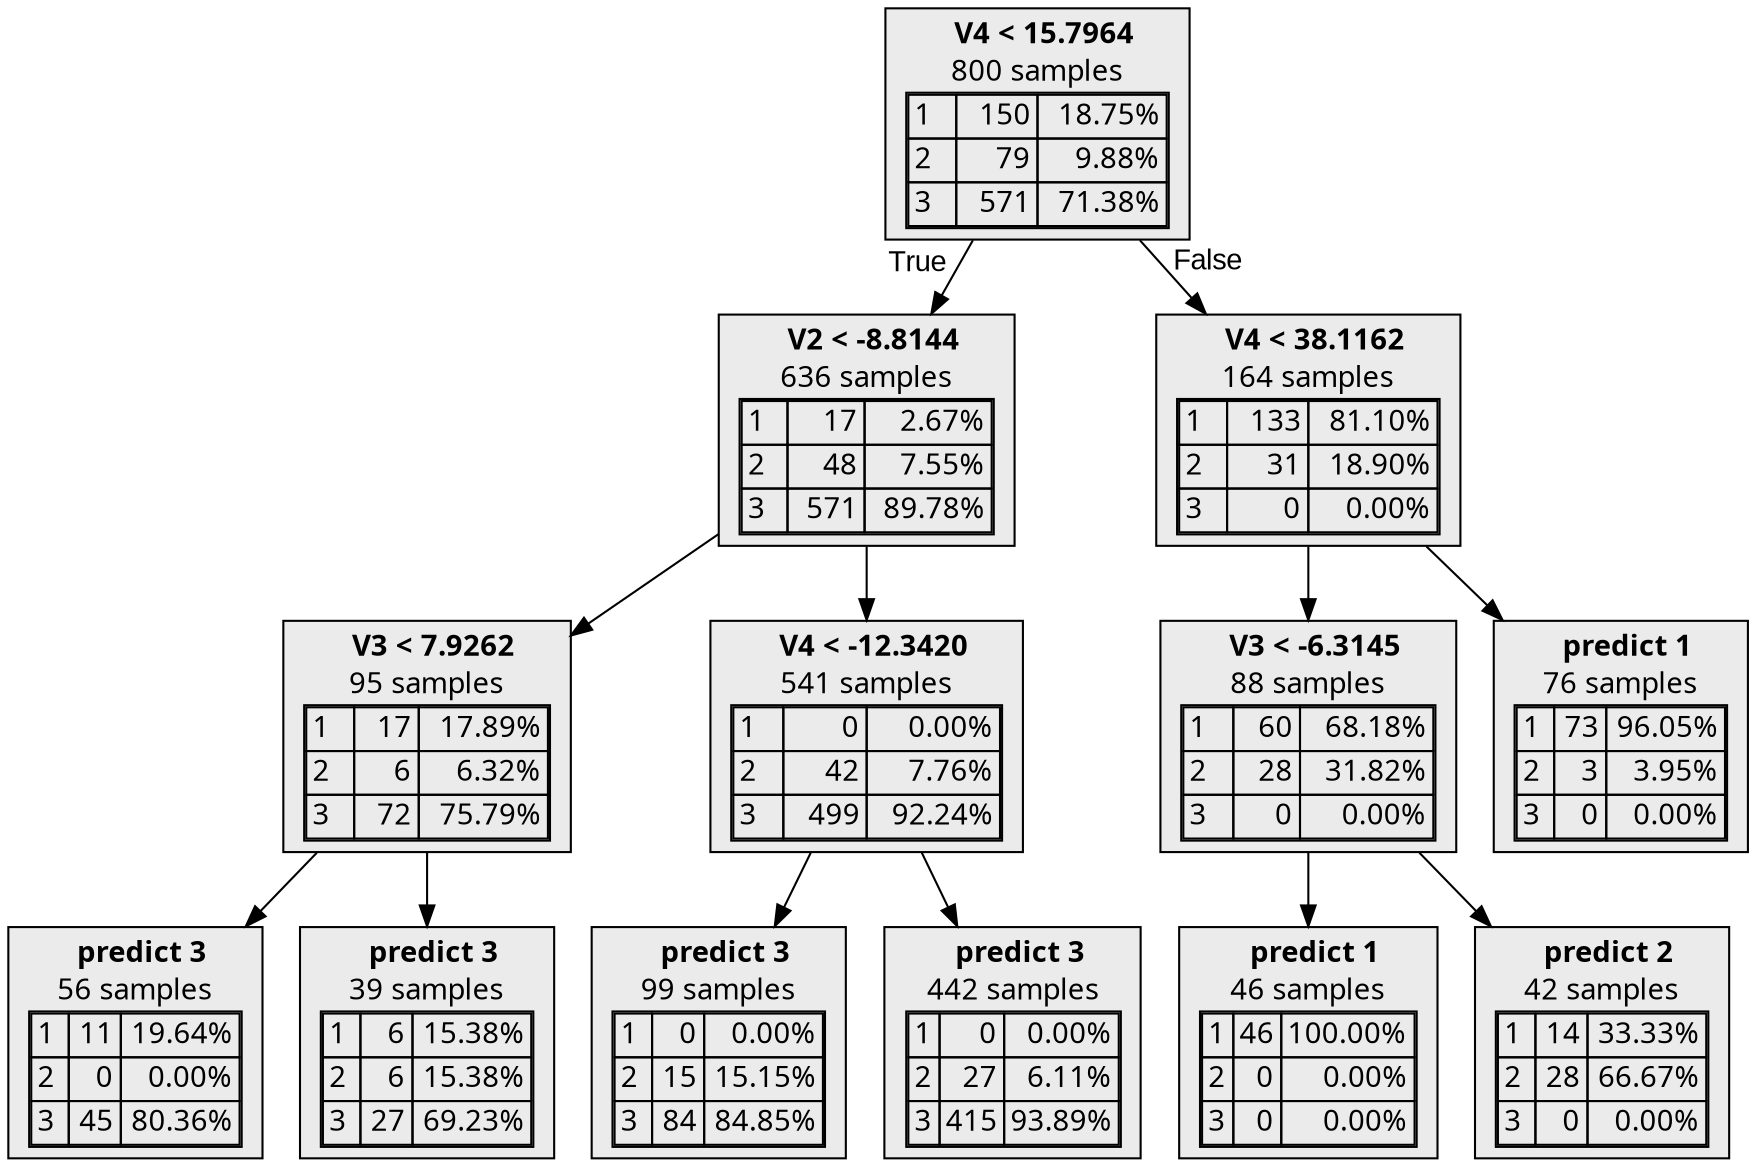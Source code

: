 digraph {
    1 [label=<  <TABLE BORDER="0" CELLPADDING="0">
      <TR>
    <TD>
      <B>V4 &lt; 15.7964</B>
    </TD>
  </TR>

    <TR>
      <TD>800 samples</TD>
    </TR>
    <TR>
  <TD>
    <TABLE CELLSPACING="0">
      
        <TR >
    <TD ALIGN="LEFT">1</TD>
    <TD ALIGN="RIGHT">150</TD>
    <TD ALIGN="RIGHT">18.75%</TD>
  </TR>
  <TR >
    <TD ALIGN="LEFT">2</TD>
    <TD ALIGN="RIGHT">79</TD>
    <TD ALIGN="RIGHT">9.88%</TD>
  </TR>
  <TR class="highlighted">
    <TD ALIGN="LEFT">3</TD>
    <TD ALIGN="RIGHT">571</TD>
    <TD ALIGN="RIGHT">71.38%</TD>
  </TR>

    </TABLE>
  </TD>
</TR>

  </TABLE>
>,fillcolor="#EBEBEB",shape=box,fontname="bold arial",style="filled"];
    1 -> 2 [labeldistance=2.5, labelangle=45, headlabel="True",fontname="arial"];
    1 -> 9 [labeldistance=2.5, labelangle=-45, headlabel="False",fontname="arial"];
    2 [label=<  <TABLE BORDER="0" CELLPADDING="0">
      <TR>
    <TD>
      <B>V2 &lt; -8.8144</B>
    </TD>
  </TR>

    <TR>
      <TD>636 samples</TD>
    </TR>
    <TR>
  <TD>
    <TABLE CELLSPACING="0">
      
        <TR >
    <TD ALIGN="LEFT">1</TD>
    <TD ALIGN="RIGHT">17</TD>
    <TD ALIGN="RIGHT">2.67%</TD>
  </TR>
  <TR >
    <TD ALIGN="LEFT">2</TD>
    <TD ALIGN="RIGHT">48</TD>
    <TD ALIGN="RIGHT">7.55%</TD>
  </TR>
  <TR class="highlighted">
    <TD ALIGN="LEFT">3</TD>
    <TD ALIGN="RIGHT">571</TD>
    <TD ALIGN="RIGHT">89.78%</TD>
  </TR>

    </TABLE>
  </TD>
</TR>

  </TABLE>
>,fillcolor="#EBEBEB",shape=box,fontname="bold arial",style="filled"];
    2 -> 3;
    2 -> 6;
    3 [label=<  <TABLE BORDER="0" CELLPADDING="0">
      <TR>
    <TD>
      <B>V3 &lt; 7.9262</B>
    </TD>
  </TR>

    <TR>
      <TD>95 samples</TD>
    </TR>
    <TR>
  <TD>
    <TABLE CELLSPACING="0">
      
        <TR >
    <TD ALIGN="LEFT">1</TD>
    <TD ALIGN="RIGHT">17</TD>
    <TD ALIGN="RIGHT">17.89%</TD>
  </TR>
  <TR >
    <TD ALIGN="LEFT">2</TD>
    <TD ALIGN="RIGHT">6</TD>
    <TD ALIGN="RIGHT">6.32%</TD>
  </TR>
  <TR class="highlighted">
    <TD ALIGN="LEFT">3</TD>
    <TD ALIGN="RIGHT">72</TD>
    <TD ALIGN="RIGHT">75.79%</TD>
  </TR>

    </TABLE>
  </TD>
</TR>

  </TABLE>
>,fillcolor="#EBEBEB",shape=box,fontname="bold arial",style="filled"];
    3 -> 4;
    3 -> 5;
    4 [label=<  <TABLE BORDER="0" CELLPADDING="0">
      <TR>
    <TD>
      <B>predict 3</B>
    </TD>
  </TR>

    <TR>
      <TD>56 samples</TD>
    </TR>
    <TR>
  <TD>
    <TABLE CELLSPACING="0">
      
        <TR >
    <TD ALIGN="LEFT">1</TD>
    <TD ALIGN="RIGHT">11</TD>
    <TD ALIGN="RIGHT">19.64%</TD>
  </TR>
  <TR >
    <TD ALIGN="LEFT">2</TD>
    <TD ALIGN="RIGHT">0</TD>
    <TD ALIGN="RIGHT">0.00%</TD>
  </TR>
  <TR class="highlighted">
    <TD ALIGN="LEFT">3</TD>
    <TD ALIGN="RIGHT">45</TD>
    <TD ALIGN="RIGHT">80.36%</TD>
  </TR>

    </TABLE>
  </TD>
</TR>

  </TABLE>
>,fillcolor="#EBEBEB",shape=box,fontname="bold arial",style="filled",color=black];
    5 [label=<  <TABLE BORDER="0" CELLPADDING="0">
      <TR>
    <TD>
      <B>predict 3</B>
    </TD>
  </TR>

    <TR>
      <TD>39 samples</TD>
    </TR>
    <TR>
  <TD>
    <TABLE CELLSPACING="0">
      
        <TR >
    <TD ALIGN="LEFT">1</TD>
    <TD ALIGN="RIGHT">6</TD>
    <TD ALIGN="RIGHT">15.38%</TD>
  </TR>
  <TR >
    <TD ALIGN="LEFT">2</TD>
    <TD ALIGN="RIGHT">6</TD>
    <TD ALIGN="RIGHT">15.38%</TD>
  </TR>
  <TR class="highlighted">
    <TD ALIGN="LEFT">3</TD>
    <TD ALIGN="RIGHT">27</TD>
    <TD ALIGN="RIGHT">69.23%</TD>
  </TR>

    </TABLE>
  </TD>
</TR>

  </TABLE>
>,fillcolor="#EBEBEB",shape=box,fontname="bold arial",style="filled",color=black];
    6 [label=<  <TABLE BORDER="0" CELLPADDING="0">
      <TR>
    <TD>
      <B>V4 &lt; -12.3420</B>
    </TD>
  </TR>

    <TR>
      <TD>541 samples</TD>
    </TR>
    <TR>
  <TD>
    <TABLE CELLSPACING="0">
      
        <TR >
    <TD ALIGN="LEFT">1</TD>
    <TD ALIGN="RIGHT">0</TD>
    <TD ALIGN="RIGHT">0.00%</TD>
  </TR>
  <TR >
    <TD ALIGN="LEFT">2</TD>
    <TD ALIGN="RIGHT">42</TD>
    <TD ALIGN="RIGHT">7.76%</TD>
  </TR>
  <TR class="highlighted">
    <TD ALIGN="LEFT">3</TD>
    <TD ALIGN="RIGHT">499</TD>
    <TD ALIGN="RIGHT">92.24%</TD>
  </TR>

    </TABLE>
  </TD>
</TR>

  </TABLE>
>,fillcolor="#EBEBEB",shape=box,fontname="bold arial",style="filled"];
    6 -> 7;
    6 -> 8;
    7 [label=<  <TABLE BORDER="0" CELLPADDING="0">
      <TR>
    <TD>
      <B>predict 3</B>
    </TD>
  </TR>

    <TR>
      <TD>99 samples</TD>
    </TR>
    <TR>
  <TD>
    <TABLE CELLSPACING="0">
      
        <TR >
    <TD ALIGN="LEFT">1</TD>
    <TD ALIGN="RIGHT">0</TD>
    <TD ALIGN="RIGHT">0.00%</TD>
  </TR>
  <TR >
    <TD ALIGN="LEFT">2</TD>
    <TD ALIGN="RIGHT">15</TD>
    <TD ALIGN="RIGHT">15.15%</TD>
  </TR>
  <TR class="highlighted">
    <TD ALIGN="LEFT">3</TD>
    <TD ALIGN="RIGHT">84</TD>
    <TD ALIGN="RIGHT">84.85%</TD>
  </TR>

    </TABLE>
  </TD>
</TR>

  </TABLE>
>,fillcolor="#EBEBEB",shape=box,fontname="bold arial",style="filled",color=black];
    8 [label=<  <TABLE BORDER="0" CELLPADDING="0">
      <TR>
    <TD>
      <B>predict 3</B>
    </TD>
  </TR>

    <TR>
      <TD>442 samples</TD>
    </TR>
    <TR>
  <TD>
    <TABLE CELLSPACING="0">
      
        <TR >
    <TD ALIGN="LEFT">1</TD>
    <TD ALIGN="RIGHT">0</TD>
    <TD ALIGN="RIGHT">0.00%</TD>
  </TR>
  <TR >
    <TD ALIGN="LEFT">2</TD>
    <TD ALIGN="RIGHT">27</TD>
    <TD ALIGN="RIGHT">6.11%</TD>
  </TR>
  <TR class="highlighted">
    <TD ALIGN="LEFT">3</TD>
    <TD ALIGN="RIGHT">415</TD>
    <TD ALIGN="RIGHT">93.89%</TD>
  </TR>

    </TABLE>
  </TD>
</TR>

  </TABLE>
>,fillcolor="#EBEBEB",shape=box,fontname="bold arial",style="filled",color=black];
    9 [label=<  <TABLE BORDER="0" CELLPADDING="0">
      <TR>
    <TD>
      <B>V4 &lt; 38.1162</B>
    </TD>
  </TR>

    <TR>
      <TD>164 samples</TD>
    </TR>
    <TR>
  <TD>
    <TABLE CELLSPACING="0">
      
        <TR class="highlighted">
    <TD ALIGN="LEFT">1</TD>
    <TD ALIGN="RIGHT">133</TD>
    <TD ALIGN="RIGHT">81.10%</TD>
  </TR>
  <TR >
    <TD ALIGN="LEFT">2</TD>
    <TD ALIGN="RIGHT">31</TD>
    <TD ALIGN="RIGHT">18.90%</TD>
  </TR>
  <TR >
    <TD ALIGN="LEFT">3</TD>
    <TD ALIGN="RIGHT">0</TD>
    <TD ALIGN="RIGHT">0.00%</TD>
  </TR>

    </TABLE>
  </TD>
</TR>

  </TABLE>
>,fillcolor="#EBEBEB",shape=box,fontname="bold arial",style="filled"];
    9 -> 10;
    9 -> 13;
    10 [label=<  <TABLE BORDER="0" CELLPADDING="0">
      <TR>
    <TD>
      <B>V3 &lt; -6.3145</B>
    </TD>
  </TR>

    <TR>
      <TD>88 samples</TD>
    </TR>
    <TR>
  <TD>
    <TABLE CELLSPACING="0">
      
        <TR class="highlighted">
    <TD ALIGN="LEFT">1</TD>
    <TD ALIGN="RIGHT">60</TD>
    <TD ALIGN="RIGHT">68.18%</TD>
  </TR>
  <TR >
    <TD ALIGN="LEFT">2</TD>
    <TD ALIGN="RIGHT">28</TD>
    <TD ALIGN="RIGHT">31.82%</TD>
  </TR>
  <TR >
    <TD ALIGN="LEFT">3</TD>
    <TD ALIGN="RIGHT">0</TD>
    <TD ALIGN="RIGHT">0.00%</TD>
  </TR>

    </TABLE>
  </TD>
</TR>

  </TABLE>
>,fillcolor="#EBEBEB",shape=box,fontname="bold arial",style="filled"];
    10 -> 11;
    10 -> 12;
    11 [label=<  <TABLE BORDER="0" CELLPADDING="0">
      <TR>
    <TD>
      <B>predict 1</B>
    </TD>
  </TR>

    <TR>
      <TD>46 samples</TD>
    </TR>
    <TR>
  <TD>
    <TABLE CELLSPACING="0">
      
        <TR class="highlighted">
    <TD ALIGN="LEFT">1</TD>
    <TD ALIGN="RIGHT">46</TD>
    <TD ALIGN="RIGHT">100.00%</TD>
  </TR>
  <TR >
    <TD ALIGN="LEFT">2</TD>
    <TD ALIGN="RIGHT">0</TD>
    <TD ALIGN="RIGHT">0.00%</TD>
  </TR>
  <TR >
    <TD ALIGN="LEFT">3</TD>
    <TD ALIGN="RIGHT">0</TD>
    <TD ALIGN="RIGHT">0.00%</TD>
  </TR>

    </TABLE>
  </TD>
</TR>

  </TABLE>
>,fillcolor="#EBEBEB",shape=box,fontname="bold arial",style="filled",color=black];
    12 [label=<  <TABLE BORDER="0" CELLPADDING="0">
      <TR>
    <TD>
      <B>predict 2</B>
    </TD>
  </TR>

    <TR>
      <TD>42 samples</TD>
    </TR>
    <TR>
  <TD>
    <TABLE CELLSPACING="0">
      
        <TR >
    <TD ALIGN="LEFT">1</TD>
    <TD ALIGN="RIGHT">14</TD>
    <TD ALIGN="RIGHT">33.33%</TD>
  </TR>
  <TR class="highlighted">
    <TD ALIGN="LEFT">2</TD>
    <TD ALIGN="RIGHT">28</TD>
    <TD ALIGN="RIGHT">66.67%</TD>
  </TR>
  <TR >
    <TD ALIGN="LEFT">3</TD>
    <TD ALIGN="RIGHT">0</TD>
    <TD ALIGN="RIGHT">0.00%</TD>
  </TR>

    </TABLE>
  </TD>
</TR>

  </TABLE>
>,fillcolor="#EBEBEB",shape=box,fontname="bold arial",style="filled",color=black];
    13 [label=<  <TABLE BORDER="0" CELLPADDING="0">
      <TR>
    <TD>
      <B>predict 1</B>
    </TD>
  </TR>

    <TR>
      <TD>76 samples</TD>
    </TR>
    <TR>
  <TD>
    <TABLE CELLSPACING="0">
      
        <TR class="highlighted">
    <TD ALIGN="LEFT">1</TD>
    <TD ALIGN="RIGHT">73</TD>
    <TD ALIGN="RIGHT">96.05%</TD>
  </TR>
  <TR >
    <TD ALIGN="LEFT">2</TD>
    <TD ALIGN="RIGHT">3</TD>
    <TD ALIGN="RIGHT">3.95%</TD>
  </TR>
  <TR >
    <TD ALIGN="LEFT">3</TD>
    <TD ALIGN="RIGHT">0</TD>
    <TD ALIGN="RIGHT">0.00%</TD>
  </TR>

    </TABLE>
  </TD>
</TR>

  </TABLE>
>,fillcolor="#EBEBEB",shape=box,fontname="bold arial",style="filled",color=black];
}

